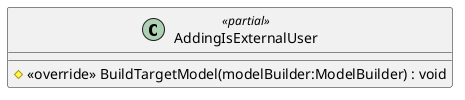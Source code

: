 @startuml
class AddingIsExternalUser <<partial>> {
    # <<override>> BuildTargetModel(modelBuilder:ModelBuilder) : void
}
@enduml
